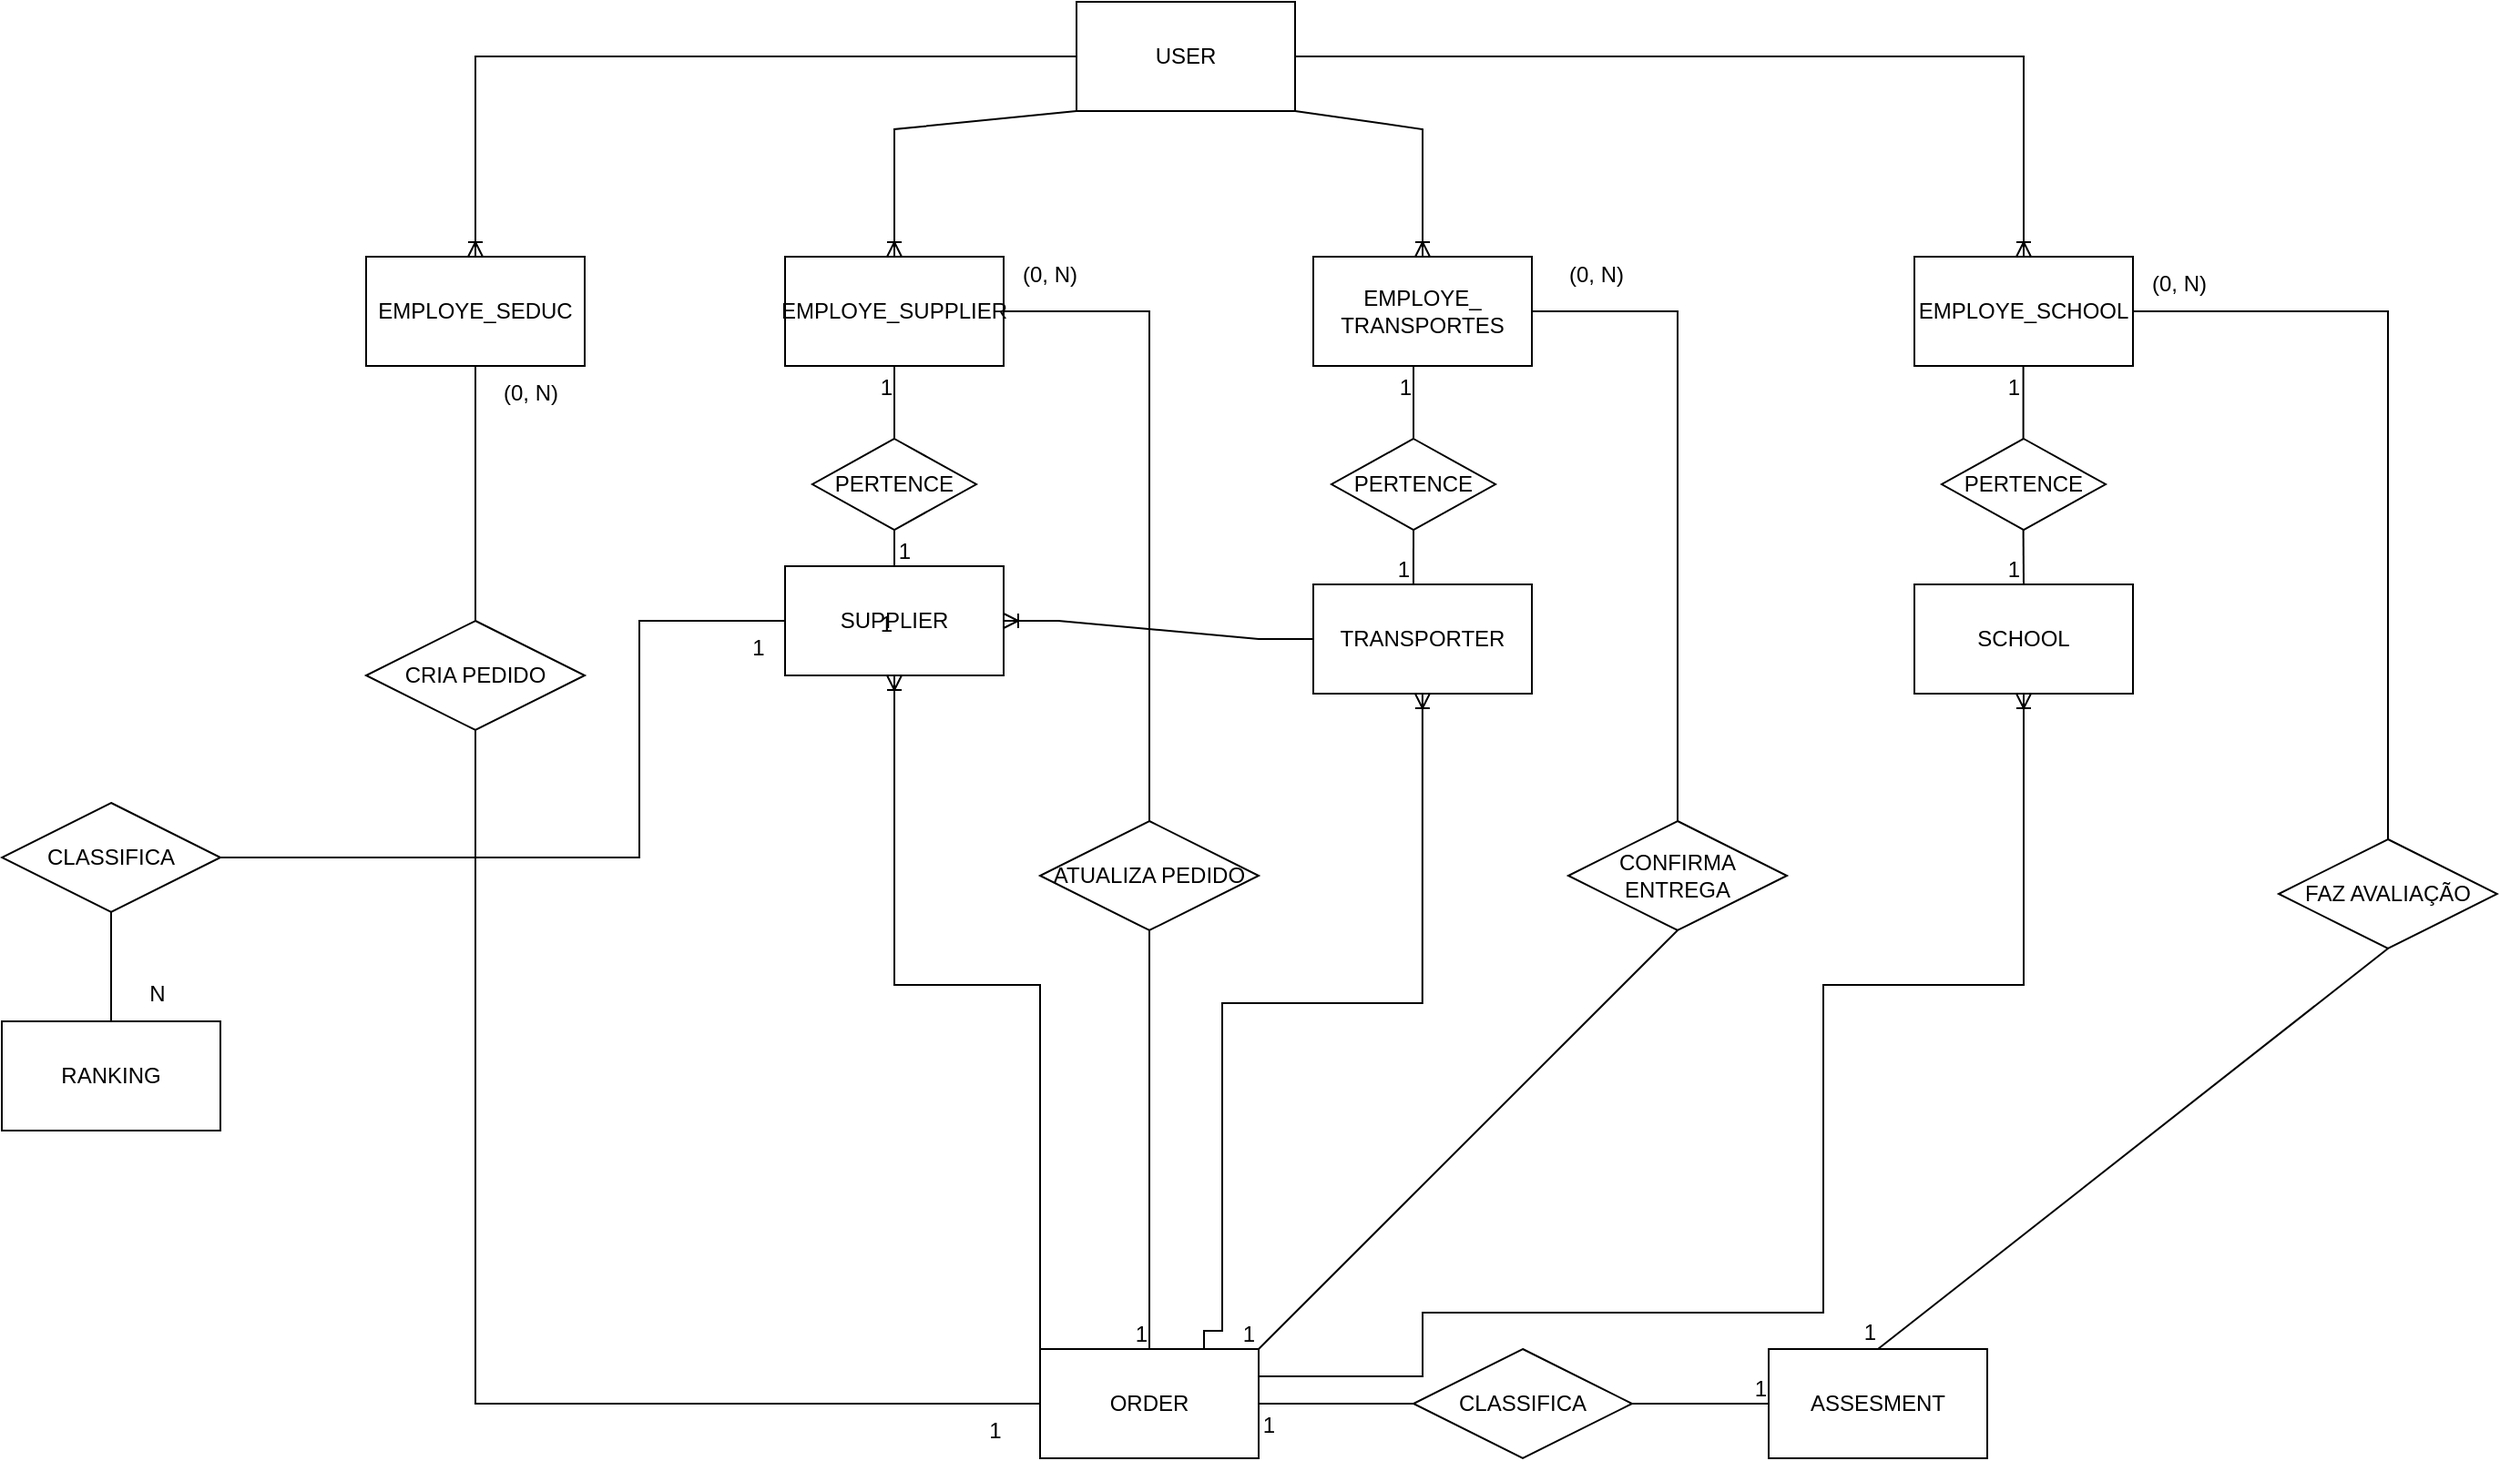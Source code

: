 <mxfile version="22.1.0" type="google">
  <diagram id="R2lEEEUBdFMjLlhIrx00" name="Page-1">
    <mxGraphModel grid="1" page="1" gridSize="10" guides="1" tooltips="1" connect="1" arrows="1" fold="1" pageScale="1" pageWidth="850" pageHeight="1100" math="0" shadow="0" extFonts="Permanent Marker^https://fonts.googleapis.com/css?family=Permanent+Marker">
      <root>
        <mxCell id="0" />
        <mxCell id="1" parent="0" />
        <mxCell id="_3IQ8Zc6cs6aVaoNF95L-1" value="USER" style="rounded=0;whiteSpace=wrap;html=1;" vertex="1" parent="1">
          <mxGeometry x="1880" y="-700" width="120" height="60" as="geometry" />
        </mxCell>
        <mxCell id="_3IQ8Zc6cs6aVaoNF95L-2" value="EMPLOYE_SEDUC" style="rounded=0;whiteSpace=wrap;html=1;" vertex="1" parent="1">
          <mxGeometry x="1490" y="-560" width="120" height="60" as="geometry" />
        </mxCell>
        <mxCell id="_3IQ8Zc6cs6aVaoNF95L-3" value="EMPLOYE_SUPPLIER" style="rounded=0;whiteSpace=wrap;html=1;" vertex="1" parent="1">
          <mxGeometry x="1720" y="-560" width="120" height="60" as="geometry" />
        </mxCell>
        <mxCell id="_3IQ8Zc6cs6aVaoNF95L-4" value="EMPLOYE_&lt;br&gt;TRANSPORTES" style="rounded=0;whiteSpace=wrap;html=1;" vertex="1" parent="1">
          <mxGeometry x="2010" y="-560" width="120" height="60" as="geometry" />
        </mxCell>
        <mxCell id="_3IQ8Zc6cs6aVaoNF95L-5" value="EMPLOYE_SCHOOL" style="rounded=0;whiteSpace=wrap;html=1;" vertex="1" parent="1">
          <mxGeometry x="2340" y="-560" width="120" height="60" as="geometry" />
        </mxCell>
        <mxCell id="_3IQ8Zc6cs6aVaoNF95L-7" value="SUPPLIER" style="rounded=0;whiteSpace=wrap;html=1;" vertex="1" parent="1">
          <mxGeometry x="1720" y="-390" width="120" height="60" as="geometry" />
        </mxCell>
        <mxCell id="_3IQ8Zc6cs6aVaoNF95L-8" value="TRANSPORTER" style="rounded=0;whiteSpace=wrap;html=1;" vertex="1" parent="1">
          <mxGeometry x="2010" y="-380" width="120" height="60" as="geometry" />
        </mxCell>
        <mxCell id="_3IQ8Zc6cs6aVaoNF95L-10" value="SCHOOL" style="rounded=0;whiteSpace=wrap;html=1;" vertex="1" parent="1">
          <mxGeometry x="2340" y="-380" width="120" height="60" as="geometry" />
        </mxCell>
        <mxCell id="_3IQ8Zc6cs6aVaoNF95L-11" value="ORDER" style="rounded=0;whiteSpace=wrap;html=1;" vertex="1" parent="1">
          <mxGeometry x="1860" y="40" width="120" height="60" as="geometry" />
        </mxCell>
        <mxCell id="_3IQ8Zc6cs6aVaoNF95L-12" value="ASSESMENT" style="rounded=0;whiteSpace=wrap;html=1;" vertex="1" parent="1">
          <mxGeometry x="2260" y="40" width="120" height="60" as="geometry" />
        </mxCell>
        <mxCell id="_3IQ8Zc6cs6aVaoNF95L-13" value="CRIA PEDIDO" style="shape=rhombus;perimeter=rhombusPerimeter;whiteSpace=wrap;html=1;align=center;" vertex="1" parent="1">
          <mxGeometry x="1490" y="-360" width="120" height="60" as="geometry" />
        </mxCell>
        <mxCell id="_3IQ8Zc6cs6aVaoNF95L-17" value="" style="endArrow=none;html=1;rounded=0;entryX=0;entryY=0.5;entryDx=0;entryDy=0;" edge="1" parent="1" target="_3IQ8Zc6cs6aVaoNF95L-11">
          <mxGeometry relative="1" as="geometry">
            <mxPoint x="1550" y="-300" as="sourcePoint" />
            <mxPoint x="1700" y="-300" as="targetPoint" />
            <Array as="points">
              <mxPoint x="1550" y="70" />
            </Array>
          </mxGeometry>
        </mxCell>
        <mxCell id="_3IQ8Zc6cs6aVaoNF95L-18" value="" style="resizable=0;html=1;whiteSpace=wrap;align=right;verticalAlign=bottom;movable=1;" connectable="0" vertex="1" parent="_3IQ8Zc6cs6aVaoNF95L-17">
          <mxGeometry x="1" relative="1" as="geometry">
            <mxPoint y="20" as="offset" />
          </mxGeometry>
        </mxCell>
        <mxCell id="_3IQ8Zc6cs6aVaoNF95L-19" value="" style="endArrow=none;html=1;rounded=0;exitX=0.5;exitY=0;exitDx=0;exitDy=0;entryX=0.5;entryY=1;entryDx=0;entryDy=0;" edge="1" parent="1" source="_3IQ8Zc6cs6aVaoNF95L-13" target="_3IQ8Zc6cs6aVaoNF95L-2">
          <mxGeometry relative="1" as="geometry">
            <mxPoint x="1530" y="-440" as="sourcePoint" />
            <mxPoint x="1460" y="-430" as="targetPoint" />
          </mxGeometry>
        </mxCell>
        <mxCell id="_3IQ8Zc6cs6aVaoNF95L-21" value="ATUALIZA PEDIDO" style="shape=rhombus;perimeter=rhombusPerimeter;whiteSpace=wrap;html=1;align=center;" vertex="1" parent="1">
          <mxGeometry x="1860" y="-250" width="120" height="60" as="geometry" />
        </mxCell>
        <mxCell id="_3IQ8Zc6cs6aVaoNF95L-22" value="" style="endArrow=none;html=1;rounded=0;entryX=1;entryY=0.5;entryDx=0;entryDy=0;exitX=0.5;exitY=0;exitDx=0;exitDy=0;movable=0;" edge="1" parent="1" source="_3IQ8Zc6cs6aVaoNF95L-21" target="_3IQ8Zc6cs6aVaoNF95L-3">
          <mxGeometry relative="1" as="geometry">
            <mxPoint x="1910" y="-250" as="sourcePoint" />
            <mxPoint x="1920" y="-530" as="targetPoint" />
            <Array as="points">
              <mxPoint x="1920" y="-530" />
            </Array>
          </mxGeometry>
        </mxCell>
        <mxCell id="_3IQ8Zc6cs6aVaoNF95L-25" value="" style="endArrow=none;html=1;rounded=0;entryX=0.5;entryY=0;entryDx=0;entryDy=0;exitX=0.5;exitY=1;exitDx=0;exitDy=0;" edge="1" parent="1" source="_3IQ8Zc6cs6aVaoNF95L-21" target="_3IQ8Zc6cs6aVaoNF95L-11">
          <mxGeometry relative="1" as="geometry">
            <mxPoint x="1920" y="-190" as="sourcePoint" />
            <mxPoint x="2220" y="170" as="targetPoint" />
          </mxGeometry>
        </mxCell>
        <mxCell id="_3IQ8Zc6cs6aVaoNF95L-26" value="1" style="resizable=0;html=1;whiteSpace=wrap;align=right;verticalAlign=bottom;" connectable="0" vertex="1" parent="_3IQ8Zc6cs6aVaoNF95L-25">
          <mxGeometry x="1" relative="1" as="geometry" />
        </mxCell>
        <mxCell id="_3IQ8Zc6cs6aVaoNF95L-27" style="edgeStyle=orthogonalEdgeStyle;rounded=0;orthogonalLoop=1;jettySize=auto;html=1;exitX=0.5;exitY=1;exitDx=0;exitDy=0;" edge="1" parent="1" source="_3IQ8Zc6cs6aVaoNF95L-7" target="_3IQ8Zc6cs6aVaoNF95L-7">
          <mxGeometry relative="1" as="geometry" />
        </mxCell>
        <mxCell id="_3IQ8Zc6cs6aVaoNF95L-29" value="CONFIRMA ENTREGA" style="shape=rhombus;perimeter=rhombusPerimeter;whiteSpace=wrap;html=1;align=center;" vertex="1" parent="1">
          <mxGeometry x="2150" y="-250" width="120" height="60" as="geometry" />
        </mxCell>
        <mxCell id="_3IQ8Zc6cs6aVaoNF95L-30" value="" style="endArrow=none;html=1;rounded=0;entryX=1;entryY=0.5;entryDx=0;entryDy=0;movable=0;exitX=0.5;exitY=0;exitDx=0;exitDy=0;" edge="1" parent="1" source="_3IQ8Zc6cs6aVaoNF95L-29" target="_3IQ8Zc6cs6aVaoNF95L-4">
          <mxGeometry relative="1" as="geometry">
            <mxPoint x="2210" y="-270" as="sourcePoint" />
            <mxPoint x="1850" y="-520" as="targetPoint" />
            <Array as="points">
              <mxPoint x="2210" y="-530" />
            </Array>
          </mxGeometry>
        </mxCell>
        <mxCell id="_3IQ8Zc6cs6aVaoNF95L-32" value="" style="endArrow=none;html=1;rounded=0;entryX=1;entryY=0;entryDx=0;entryDy=0;exitX=0.5;exitY=1;exitDx=0;exitDy=0;" edge="1" parent="1" source="_3IQ8Zc6cs6aVaoNF95L-29" target="_3IQ8Zc6cs6aVaoNF95L-11">
          <mxGeometry relative="1" as="geometry">
            <mxPoint x="2110" y="-200" as="sourcePoint" />
            <mxPoint x="2110" y="30" as="targetPoint" />
          </mxGeometry>
        </mxCell>
        <mxCell id="_3IQ8Zc6cs6aVaoNF95L-33" value="1" style="resizable=0;html=1;whiteSpace=wrap;align=right;verticalAlign=bottom;" connectable="0" vertex="1" parent="_3IQ8Zc6cs6aVaoNF95L-32">
          <mxGeometry x="1" relative="1" as="geometry" />
        </mxCell>
        <mxCell id="_3IQ8Zc6cs6aVaoNF95L-34" value="FAZ AVALIAÇÃO" style="shape=rhombus;perimeter=rhombusPerimeter;whiteSpace=wrap;html=1;align=center;" vertex="1" parent="1">
          <mxGeometry x="2540" y="-240" width="120" height="60" as="geometry" />
        </mxCell>
        <mxCell id="_3IQ8Zc6cs6aVaoNF95L-35" value="" style="endArrow=none;html=1;rounded=0;entryX=1;entryY=0.5;entryDx=0;entryDy=0;movable=0;exitX=0.5;exitY=0;exitDx=0;exitDy=0;" edge="1" parent="1" source="_3IQ8Zc6cs6aVaoNF95L-34" target="_3IQ8Zc6cs6aVaoNF95L-5">
          <mxGeometry relative="1" as="geometry">
            <mxPoint x="2220" y="-260" as="sourcePoint" />
            <mxPoint x="2140" y="-520" as="targetPoint" />
            <Array as="points">
              <mxPoint x="2600" y="-530" />
            </Array>
          </mxGeometry>
        </mxCell>
        <mxCell id="_3IQ8Zc6cs6aVaoNF95L-37" value="" style="endArrow=none;html=1;rounded=0;entryX=0.5;entryY=0;entryDx=0;entryDy=0;exitX=0.5;exitY=1;exitDx=0;exitDy=0;" edge="1" parent="1" source="_3IQ8Zc6cs6aVaoNF95L-34" target="_3IQ8Zc6cs6aVaoNF95L-12">
          <mxGeometry relative="1" as="geometry">
            <mxPoint x="2420" y="-210" as="sourcePoint" />
            <mxPoint x="2290" y="30" as="targetPoint" />
          </mxGeometry>
        </mxCell>
        <mxCell id="_3IQ8Zc6cs6aVaoNF95L-38" value="1" style="resizable=0;html=1;whiteSpace=wrap;align=right;verticalAlign=bottom;" connectable="0" vertex="1" parent="_3IQ8Zc6cs6aVaoNF95L-37">
          <mxGeometry x="1" relative="1" as="geometry" />
        </mxCell>
        <mxCell id="_3IQ8Zc6cs6aVaoNF95L-39" value="CLASSIFICA" style="shape=rhombus;perimeter=rhombusPerimeter;whiteSpace=wrap;html=1;align=center;" vertex="1" parent="1">
          <mxGeometry x="2065" y="40" width="120" height="60" as="geometry" />
        </mxCell>
        <mxCell id="_3IQ8Zc6cs6aVaoNF95L-40" value="" style="endArrow=none;html=1;rounded=0;exitX=1;exitY=0.5;exitDx=0;exitDy=0;entryX=0;entryY=0.5;entryDx=0;entryDy=0;" edge="1" parent="1" source="_3IQ8Zc6cs6aVaoNF95L-39" target="_3IQ8Zc6cs6aVaoNF95L-12">
          <mxGeometry relative="1" as="geometry">
            <mxPoint x="2200" y="190" as="sourcePoint" />
            <mxPoint x="2200" y="50" as="targetPoint" />
          </mxGeometry>
        </mxCell>
        <mxCell id="_3IQ8Zc6cs6aVaoNF95L-41" value="1" style="resizable=0;html=1;whiteSpace=wrap;align=right;verticalAlign=bottom;" connectable="0" vertex="1" parent="_3IQ8Zc6cs6aVaoNF95L-40">
          <mxGeometry x="1" relative="1" as="geometry" />
        </mxCell>
        <mxCell id="_3IQ8Zc6cs6aVaoNF95L-42" value="" style="endArrow=none;html=1;rounded=0;exitX=0;exitY=0.5;exitDx=0;exitDy=0;entryX=1;entryY=0.5;entryDx=0;entryDy=0;" edge="1" parent="1" source="_3IQ8Zc6cs6aVaoNF95L-39" target="_3IQ8Zc6cs6aVaoNF95L-11">
          <mxGeometry relative="1" as="geometry">
            <mxPoint x="2032.5" y="130" as="sourcePoint" />
            <mxPoint x="2107.5" y="130" as="targetPoint" />
          </mxGeometry>
        </mxCell>
        <mxCell id="_3IQ8Zc6cs6aVaoNF95L-43" value="1" style="resizable=0;html=1;whiteSpace=wrap;align=right;verticalAlign=bottom;" connectable="0" vertex="1" parent="_3IQ8Zc6cs6aVaoNF95L-42">
          <mxGeometry x="1" relative="1" as="geometry">
            <mxPoint x="10" y="20" as="offset" />
          </mxGeometry>
        </mxCell>
        <mxCell id="_3IQ8Zc6cs6aVaoNF95L-44" value="" style="endArrow=none;html=1;rounded=0;exitX=0.5;exitY=0;exitDx=0;exitDy=0;entryX=0.5;entryY=1;entryDx=0;entryDy=0;" edge="1" parent="1" source="_3IQ8Zc6cs6aVaoNF95L-7" target="_3IQ8Zc6cs6aVaoNF95L-48">
          <mxGeometry relative="1" as="geometry">
            <mxPoint x="1765" y="-460" as="sourcePoint" />
            <mxPoint x="1770" y="-440" as="targetPoint" />
          </mxGeometry>
        </mxCell>
        <mxCell id="_3IQ8Zc6cs6aVaoNF95L-45" value="1" style="resizable=0;html=1;whiteSpace=wrap;align=right;verticalAlign=bottom;" connectable="0" vertex="1" parent="_3IQ8Zc6cs6aVaoNF95L-44">
          <mxGeometry x="1" relative="1" as="geometry">
            <mxPoint y="60" as="offset" />
          </mxGeometry>
        </mxCell>
        <mxCell id="_3IQ8Zc6cs6aVaoNF95L-46" value="PERTENCE" style="shape=rhombus;perimeter=rhombusPerimeter;whiteSpace=wrap;html=1;align=center;" vertex="1" parent="1">
          <mxGeometry x="2355" y="-460" width="90" height="50" as="geometry" />
        </mxCell>
        <mxCell id="_3IQ8Zc6cs6aVaoNF95L-47" value="PERTENCE" style="shape=rhombus;perimeter=rhombusPerimeter;whiteSpace=wrap;html=1;align=center;" vertex="1" parent="1">
          <mxGeometry x="2020" y="-460" width="90" height="50" as="geometry" />
        </mxCell>
        <mxCell id="_3IQ8Zc6cs6aVaoNF95L-48" value="PERTENCE" style="shape=rhombus;perimeter=rhombusPerimeter;whiteSpace=wrap;html=1;align=center;" vertex="1" parent="1">
          <mxGeometry x="1735" y="-460" width="90" height="50" as="geometry" />
        </mxCell>
        <mxCell id="_3IQ8Zc6cs6aVaoNF95L-49" value="" style="endArrow=none;html=1;rounded=0;exitX=0.5;exitY=0;exitDx=0;exitDy=0;entryX=0.5;entryY=1;entryDx=0;entryDy=0;" edge="1" parent="1" source="_3IQ8Zc6cs6aVaoNF95L-48" target="_3IQ8Zc6cs6aVaoNF95L-3">
          <mxGeometry relative="1" as="geometry">
            <mxPoint x="1780" y="-370" as="sourcePoint" />
            <mxPoint x="1780" y="-400" as="targetPoint" />
            <Array as="points" />
          </mxGeometry>
        </mxCell>
        <mxCell id="_3IQ8Zc6cs6aVaoNF95L-50" value="1" style="resizable=0;html=1;whiteSpace=wrap;align=right;verticalAlign=bottom;" connectable="0" vertex="1" parent="_3IQ8Zc6cs6aVaoNF95L-49">
          <mxGeometry x="1" relative="1" as="geometry">
            <mxPoint y="20" as="offset" />
          </mxGeometry>
        </mxCell>
        <mxCell id="_3IQ8Zc6cs6aVaoNF95L-51" value="1" style="resizable=0;html=1;whiteSpace=wrap;align=right;verticalAlign=bottom;" connectable="0" vertex="1" parent="1">
          <mxGeometry x="1790" y="-390" as="geometry" />
        </mxCell>
        <mxCell id="_3IQ8Zc6cs6aVaoNF95L-56" value="" style="endArrow=none;html=1;rounded=0;exitX=0.458;exitY=0;exitDx=0;exitDy=0;entryX=0.5;entryY=1;entryDx=0;entryDy=0;exitPerimeter=0;" edge="1" parent="1" source="_3IQ8Zc6cs6aVaoNF95L-8">
          <mxGeometry relative="1" as="geometry">
            <mxPoint x="2065" y="-390" as="sourcePoint" />
            <mxPoint x="2065" y="-410" as="targetPoint" />
          </mxGeometry>
        </mxCell>
        <mxCell id="_3IQ8Zc6cs6aVaoNF95L-57" value="1" style="resizable=0;html=1;whiteSpace=wrap;align=right;verticalAlign=bottom;" connectable="0" vertex="1" parent="_3IQ8Zc6cs6aVaoNF95L-56">
          <mxGeometry x="1" relative="1" as="geometry">
            <mxPoint y="30" as="offset" />
          </mxGeometry>
        </mxCell>
        <mxCell id="_3IQ8Zc6cs6aVaoNF95L-58" value="" style="endArrow=none;html=1;rounded=0;exitX=0.5;exitY=0;exitDx=0;exitDy=0;entryX=0.5;entryY=1;entryDx=0;entryDy=0;" edge="1" parent="1">
          <mxGeometry relative="1" as="geometry">
            <mxPoint x="2065" y="-460" as="sourcePoint" />
            <mxPoint x="2065" y="-500" as="targetPoint" />
            <Array as="points" />
          </mxGeometry>
        </mxCell>
        <mxCell id="_3IQ8Zc6cs6aVaoNF95L-59" value="1" style="resizable=0;html=1;whiteSpace=wrap;align=right;verticalAlign=bottom;" connectable="0" vertex="1" parent="_3IQ8Zc6cs6aVaoNF95L-58">
          <mxGeometry x="1" relative="1" as="geometry">
            <mxPoint y="20" as="offset" />
          </mxGeometry>
        </mxCell>
        <mxCell id="_3IQ8Zc6cs6aVaoNF95L-60" value="" style="endArrow=none;html=1;rounded=0;exitX=0.5;exitY=0;exitDx=0;exitDy=0;entryX=0.5;entryY=1;entryDx=0;entryDy=0;" edge="1" parent="1" source="_3IQ8Zc6cs6aVaoNF95L-10">
          <mxGeometry relative="1" as="geometry">
            <mxPoint x="2399.8" y="-390" as="sourcePoint" />
            <mxPoint x="2399.8" y="-410" as="targetPoint" />
          </mxGeometry>
        </mxCell>
        <mxCell id="_3IQ8Zc6cs6aVaoNF95L-61" value="1" style="resizable=0;html=1;whiteSpace=wrap;align=right;verticalAlign=bottom;" connectable="0" vertex="1" parent="_3IQ8Zc6cs6aVaoNF95L-60">
          <mxGeometry x="1" relative="1" as="geometry">
            <mxPoint y="30" as="offset" />
          </mxGeometry>
        </mxCell>
        <mxCell id="_3IQ8Zc6cs6aVaoNF95L-62" value="" style="endArrow=none;html=1;rounded=0;exitX=0.5;exitY=0;exitDx=0;exitDy=0;entryX=0.5;entryY=1;entryDx=0;entryDy=0;" edge="1" parent="1">
          <mxGeometry relative="1" as="geometry">
            <mxPoint x="2399.8" y="-460" as="sourcePoint" />
            <mxPoint x="2399.8" y="-500" as="targetPoint" />
            <Array as="points" />
          </mxGeometry>
        </mxCell>
        <mxCell id="_3IQ8Zc6cs6aVaoNF95L-63" value="1" style="resizable=0;html=1;whiteSpace=wrap;align=right;verticalAlign=bottom;" connectable="0" vertex="1" parent="_3IQ8Zc6cs6aVaoNF95L-62">
          <mxGeometry x="1" relative="1" as="geometry">
            <mxPoint y="20" as="offset" />
          </mxGeometry>
        </mxCell>
        <mxCell id="_3IQ8Zc6cs6aVaoNF95L-64" value="" style="edgeStyle=orthogonalEdgeStyle;fontSize=12;html=1;endArrow=ERoneToMany;rounded=0;entryX=0.5;entryY=1;entryDx=0;entryDy=0;exitX=0;exitY=0;exitDx=0;exitDy=0;" edge="1" parent="1" source="_3IQ8Zc6cs6aVaoNF95L-11" target="_3IQ8Zc6cs6aVaoNF95L-7">
          <mxGeometry width="100" height="100" relative="1" as="geometry">
            <mxPoint x="1680" y="-160" as="sourcePoint" />
            <mxPoint x="1970" y="-280" as="targetPoint" />
            <Array as="points">
              <mxPoint x="1860" y="-160" />
              <mxPoint x="1780" y="-160" />
            </Array>
          </mxGeometry>
        </mxCell>
        <mxCell id="_3IQ8Zc6cs6aVaoNF95L-69" value="" style="edgeStyle=entityRelationEdgeStyle;fontSize=12;html=1;endArrow=ERoneToMany;rounded=0;entryX=1;entryY=0.5;entryDx=0;entryDy=0;exitX=0;exitY=0.5;exitDx=0;exitDy=0;" edge="1" parent="1" source="_3IQ8Zc6cs6aVaoNF95L-8" target="_3IQ8Zc6cs6aVaoNF95L-7">
          <mxGeometry width="100" height="100" relative="1" as="geometry">
            <mxPoint x="1950" y="-170" as="sourcePoint" />
            <mxPoint x="2050" y="-270" as="targetPoint" />
          </mxGeometry>
        </mxCell>
        <mxCell id="_3IQ8Zc6cs6aVaoNF95L-74" value="(0, N)" style="text;html=1;align=center;verticalAlign=middle;resizable=0;points=[];autosize=1;strokeColor=none;fillColor=none;" vertex="1" parent="1">
          <mxGeometry x="1555" y="-500" width="50" height="30" as="geometry" />
        </mxCell>
        <mxCell id="_3IQ8Zc6cs6aVaoNF95L-75" value="1" style="text;html=1;align=center;verticalAlign=middle;resizable=0;points=[];autosize=1;strokeColor=none;fillColor=none;" vertex="1" parent="1">
          <mxGeometry x="1820" y="70" width="30" height="30" as="geometry" />
        </mxCell>
        <mxCell id="_3IQ8Zc6cs6aVaoNF95L-76" value="" style="fontSize=12;html=1;endArrow=ERoneToMany;rounded=0;entryX=0.5;entryY=0;entryDx=0;entryDy=0;elbow=vertical;exitX=0;exitY=0.5;exitDx=0;exitDy=0;" edge="1" parent="1" source="_3IQ8Zc6cs6aVaoNF95L-1" target="_3IQ8Zc6cs6aVaoNF95L-2">
          <mxGeometry width="100" height="100" relative="1" as="geometry">
            <mxPoint x="1545" y="-570" as="sourcePoint" />
            <mxPoint x="2065" y="-880" as="targetPoint" />
            <Array as="points">
              <mxPoint x="1550" y="-670" />
            </Array>
          </mxGeometry>
        </mxCell>
        <mxCell id="_3IQ8Zc6cs6aVaoNF95L-79" value="" style="fontSize=12;html=1;endArrow=ERoneToMany;rounded=0;entryX=0.5;entryY=0;entryDx=0;entryDy=0;elbow=vertical;exitX=0;exitY=1;exitDx=0;exitDy=0;" edge="1" parent="1" source="_3IQ8Zc6cs6aVaoNF95L-1" target="_3IQ8Zc6cs6aVaoNF95L-3">
          <mxGeometry width="100" height="100" relative="1" as="geometry">
            <mxPoint x="1890" y="-660" as="sourcePoint" />
            <mxPoint x="1560" y="-550" as="targetPoint" />
            <Array as="points">
              <mxPoint x="1780" y="-630" />
            </Array>
          </mxGeometry>
        </mxCell>
        <mxCell id="_3IQ8Zc6cs6aVaoNF95L-80" value="" style="fontSize=12;html=1;endArrow=ERoneToMany;rounded=0;elbow=vertical;exitX=1;exitY=1;exitDx=0;exitDy=0;" edge="1" parent="1" source="_3IQ8Zc6cs6aVaoNF95L-1" target="_3IQ8Zc6cs6aVaoNF95L-4">
          <mxGeometry width="100" height="100" relative="1" as="geometry">
            <mxPoint x="1890" y="-630" as="sourcePoint" />
            <mxPoint x="1790" y="-550" as="targetPoint" />
            <Array as="points">
              <mxPoint x="2070" y="-630" />
            </Array>
          </mxGeometry>
        </mxCell>
        <mxCell id="_3IQ8Zc6cs6aVaoNF95L-81" value="" style="fontSize=12;html=1;endArrow=ERoneToMany;rounded=0;elbow=vertical;exitX=1;exitY=1;exitDx=0;exitDy=0;entryX=0.5;entryY=0;entryDx=0;entryDy=0;" edge="1" parent="1" target="_3IQ8Zc6cs6aVaoNF95L-5">
          <mxGeometry width="100" height="100" relative="1" as="geometry">
            <mxPoint x="2000" y="-670" as="sourcePoint" />
            <mxPoint x="2410" y="-640" as="targetPoint" />
            <Array as="points">
              <mxPoint x="2400" y="-670" />
            </Array>
          </mxGeometry>
        </mxCell>
        <mxCell id="_3IQ8Zc6cs6aVaoNF95L-82" value="" style="edgeStyle=orthogonalEdgeStyle;fontSize=12;html=1;endArrow=ERoneToMany;rounded=0;entryX=0.5;entryY=1;entryDx=0;entryDy=0;exitX=0.75;exitY=0;exitDx=0;exitDy=0;" edge="1" parent="1" source="_3IQ8Zc6cs6aVaoNF95L-11">
          <mxGeometry width="100" height="100" relative="1" as="geometry">
            <mxPoint x="1950" y="30" as="sourcePoint" />
            <mxPoint x="2069.94" y="-320" as="targetPoint" />
            <Array as="points">
              <mxPoint x="1950" y="30" />
              <mxPoint x="1960" y="30" />
              <mxPoint x="1960" y="-150" />
              <mxPoint x="2070" y="-150" />
            </Array>
          </mxGeometry>
        </mxCell>
        <mxCell id="_3IQ8Zc6cs6aVaoNF95L-83" value="" style="edgeStyle=orthogonalEdgeStyle;fontSize=12;html=1;endArrow=ERoneToMany;rounded=0;exitX=1;exitY=0.25;exitDx=0;exitDy=0;" edge="1" parent="1" source="_3IQ8Zc6cs6aVaoNF95L-11">
          <mxGeometry width="100" height="100" relative="1" as="geometry">
            <mxPoint x="2280" y="30" as="sourcePoint" />
            <mxPoint x="2400" y="-320" as="targetPoint" />
            <Array as="points">
              <mxPoint x="2070" y="55" />
              <mxPoint x="2070" y="20" />
              <mxPoint x="2290" y="20" />
              <mxPoint x="2290" y="-160" />
              <mxPoint x="2400" y="-160" />
            </Array>
          </mxGeometry>
        </mxCell>
        <mxCell id="_3IQ8Zc6cs6aVaoNF95L-84" value="RANKING" style="rounded=0;whiteSpace=wrap;html=1;" vertex="1" parent="1">
          <mxGeometry x="1290" y="-140" width="120" height="60" as="geometry" />
        </mxCell>
        <mxCell id="_3IQ8Zc6cs6aVaoNF95L-85" value="CLASSIFICA" style="shape=rhombus;perimeter=rhombusPerimeter;whiteSpace=wrap;html=1;align=center;" vertex="1" parent="1">
          <mxGeometry x="1290" y="-260" width="120" height="60" as="geometry" />
        </mxCell>
        <mxCell id="_3IQ8Zc6cs6aVaoNF95L-88" value="(0, N)" style="text;html=1;align=center;verticalAlign=middle;resizable=0;points=[];autosize=1;strokeColor=none;fillColor=none;" vertex="1" parent="1">
          <mxGeometry x="1840" y="-565" width="50" height="30" as="geometry" />
        </mxCell>
        <mxCell id="_3IQ8Zc6cs6aVaoNF95L-91" value="(0, N)" style="text;html=1;align=center;verticalAlign=middle;resizable=0;points=[];autosize=1;strokeColor=none;fillColor=none;" vertex="1" parent="1">
          <mxGeometry x="2140" y="-565" width="50" height="30" as="geometry" />
        </mxCell>
        <mxCell id="_3IQ8Zc6cs6aVaoNF95L-93" value="" style="endArrow=none;html=1;rounded=0;exitX=0.5;exitY=0;exitDx=0;exitDy=0;entryX=0.5;entryY=1;entryDx=0;entryDy=0;" edge="1" parent="1" source="_3IQ8Zc6cs6aVaoNF95L-84" target="_3IQ8Zc6cs6aVaoNF95L-85">
          <mxGeometry relative="1" as="geometry">
            <mxPoint x="1710" y="-380" as="sourcePoint" />
            <mxPoint x="1870" y="-380" as="targetPoint" />
          </mxGeometry>
        </mxCell>
        <mxCell id="_3IQ8Zc6cs6aVaoNF95L-94" value="" style="endArrow=none;html=1;rounded=0;entryX=1;entryY=0.5;entryDx=0;entryDy=0;exitX=0;exitY=0.5;exitDx=0;exitDy=0;" edge="1" parent="1" source="_3IQ8Zc6cs6aVaoNF95L-7" target="_3IQ8Zc6cs6aVaoNF95L-85">
          <mxGeometry relative="1" as="geometry">
            <mxPoint x="1680" y="-230" as="sourcePoint" />
            <mxPoint x="1470" y="-230" as="targetPoint" />
            <Array as="points">
              <mxPoint x="1640" y="-360" />
              <mxPoint x="1640" y="-230" />
            </Array>
          </mxGeometry>
        </mxCell>
        <mxCell id="_3IQ8Zc6cs6aVaoNF95L-95" value="N" style="text;html=1;align=center;verticalAlign=middle;resizable=0;points=[];autosize=1;strokeColor=none;fillColor=none;" vertex="1" parent="1">
          <mxGeometry x="1360" y="-170" width="30" height="30" as="geometry" />
        </mxCell>
        <mxCell id="_3IQ8Zc6cs6aVaoNF95L-96" value="1" style="text;html=1;align=center;verticalAlign=middle;resizable=0;points=[];autosize=1;strokeColor=none;fillColor=none;" vertex="1" parent="1">
          <mxGeometry x="1690" y="-360" width="30" height="30" as="geometry" />
        </mxCell>
        <mxCell id="_3IQ8Zc6cs6aVaoNF95L-97" value="(0, N)" style="text;html=1;align=center;verticalAlign=middle;resizable=0;points=[];autosize=1;strokeColor=none;fillColor=none;" vertex="1" parent="1">
          <mxGeometry x="2460" y="-560" width="50" height="30" as="geometry" />
        </mxCell>
      </root>
    </mxGraphModel>
  </diagram>
</mxfile>
